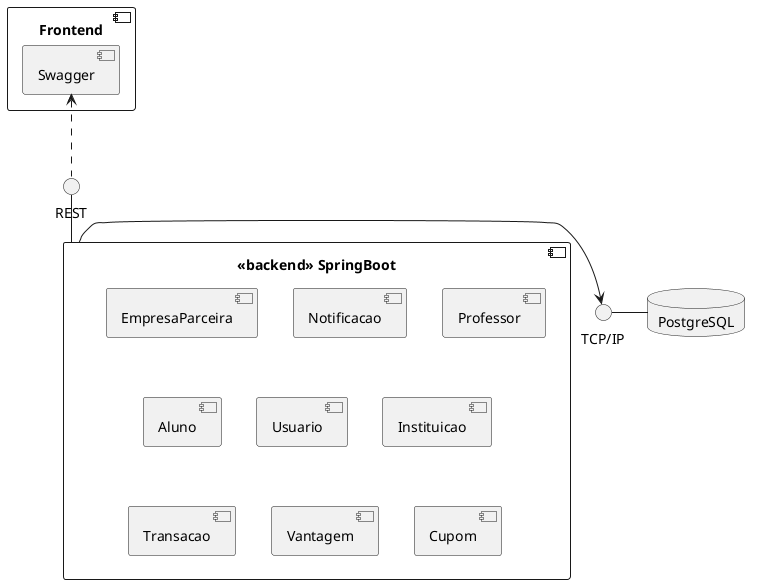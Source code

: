 @startuml
interface "REST" as R1
interface "TCP/IP" as T1

component "Frontend" {
   component "Swagger" as SW
}

component "<<backend>> SpringBoot" as SB {
[EmpresaParceira]
[Notificacao]
[Professor]
[Aluno]
[Usuario]
[Instituicao]
[Transacao]
[Vantagem]
[Cupom]
}

database "PostgreSQL" as PG {
}

SB -up- R1
SW <.. R1 

T1 - PG
SB -right-> T1

@enduml